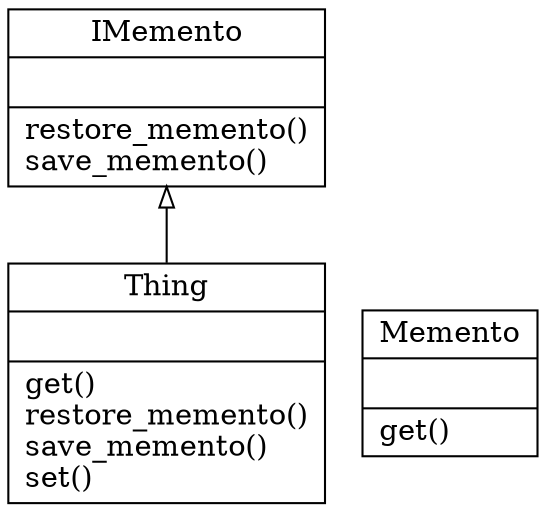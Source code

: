 digraph "classes" {
charset="utf-8"
rankdir=BT
"0" [label="{IMemento|\l|restore_memento()\lsave_memento()\l}", shape="record"];
"1" [label="{Memento|\l|get()\l}", shape="record"];
"2" [label="{Thing|\l|get()\lrestore_memento()\lsave_memento()\lset()\l}", shape="record"];
"2" -> "0" [arrowhead="empty", arrowtail="none"];
}
